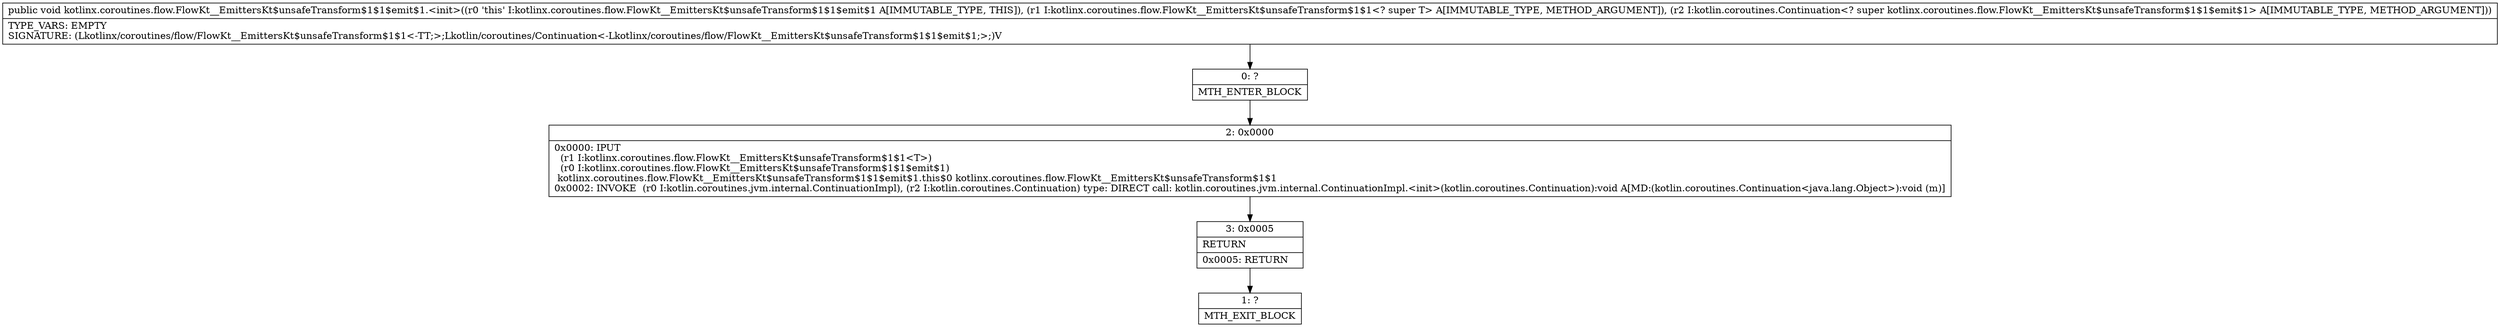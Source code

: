 digraph "CFG forkotlinx.coroutines.flow.FlowKt__EmittersKt$unsafeTransform$1$1$emit$1.\<init\>(Lkotlinx\/coroutines\/flow\/FlowKt__EmittersKt$unsafeTransform$1$1;Lkotlin\/coroutines\/Continuation;)V" {
Node_0 [shape=record,label="{0\:\ ?|MTH_ENTER_BLOCK\l}"];
Node_2 [shape=record,label="{2\:\ 0x0000|0x0000: IPUT  \l  (r1 I:kotlinx.coroutines.flow.FlowKt__EmittersKt$unsafeTransform$1$1\<T\>)\l  (r0 I:kotlinx.coroutines.flow.FlowKt__EmittersKt$unsafeTransform$1$1$emit$1)\l kotlinx.coroutines.flow.FlowKt__EmittersKt$unsafeTransform$1$1$emit$1.this$0 kotlinx.coroutines.flow.FlowKt__EmittersKt$unsafeTransform$1$1 \l0x0002: INVOKE  (r0 I:kotlin.coroutines.jvm.internal.ContinuationImpl), (r2 I:kotlin.coroutines.Continuation) type: DIRECT call: kotlin.coroutines.jvm.internal.ContinuationImpl.\<init\>(kotlin.coroutines.Continuation):void A[MD:(kotlin.coroutines.Continuation\<java.lang.Object\>):void (m)]\l}"];
Node_3 [shape=record,label="{3\:\ 0x0005|RETURN\l|0x0005: RETURN   \l}"];
Node_1 [shape=record,label="{1\:\ ?|MTH_EXIT_BLOCK\l}"];
MethodNode[shape=record,label="{public void kotlinx.coroutines.flow.FlowKt__EmittersKt$unsafeTransform$1$1$emit$1.\<init\>((r0 'this' I:kotlinx.coroutines.flow.FlowKt__EmittersKt$unsafeTransform$1$1$emit$1 A[IMMUTABLE_TYPE, THIS]), (r1 I:kotlinx.coroutines.flow.FlowKt__EmittersKt$unsafeTransform$1$1\<? super T\> A[IMMUTABLE_TYPE, METHOD_ARGUMENT]), (r2 I:kotlin.coroutines.Continuation\<? super kotlinx.coroutines.flow.FlowKt__EmittersKt$unsafeTransform$1$1$emit$1\> A[IMMUTABLE_TYPE, METHOD_ARGUMENT]))  | TYPE_VARS: EMPTY\lSIGNATURE: (Lkotlinx\/coroutines\/flow\/FlowKt__EmittersKt$unsafeTransform$1$1\<\-TT;\>;Lkotlin\/coroutines\/Continuation\<\-Lkotlinx\/coroutines\/flow\/FlowKt__EmittersKt$unsafeTransform$1$1$emit$1;\>;)V\l}"];
MethodNode -> Node_0;Node_0 -> Node_2;
Node_2 -> Node_3;
Node_3 -> Node_1;
}

